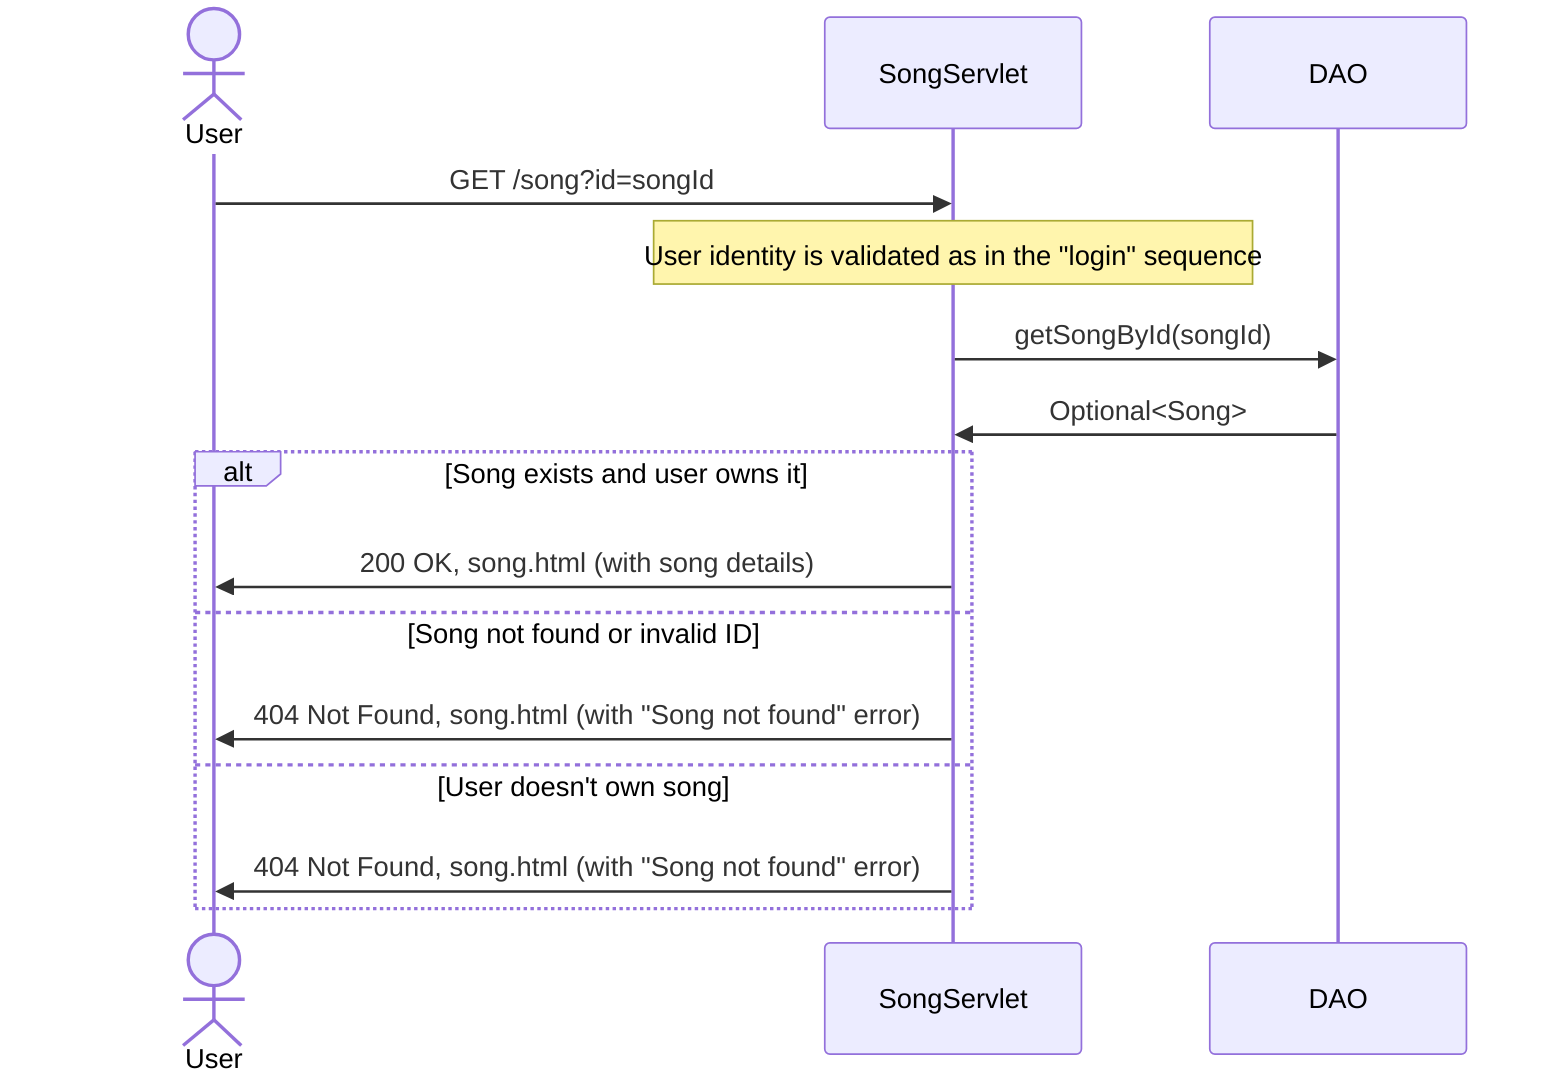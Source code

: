 sequenceDiagram
    actor User
    participant SongServlet
    participant DAO
    User->>SongServlet: GET /song?id=songId
    note over SongServlet: User identity is validated as in the "login" sequence
    SongServlet->>DAO: getSongById(songId)
    DAO->>SongServlet: Optional<Song>
    alt Song exists and user owns it
        SongServlet->>User: 200 OK, song.html (with song details)
    else Song not found or invalid ID
        SongServlet->>User: 404 Not Found, song.html (with "Song not found" error)
    else User doesn't own song
        SongServlet->>User: 404 Not Found, song.html (with "Song not found" error)
    end